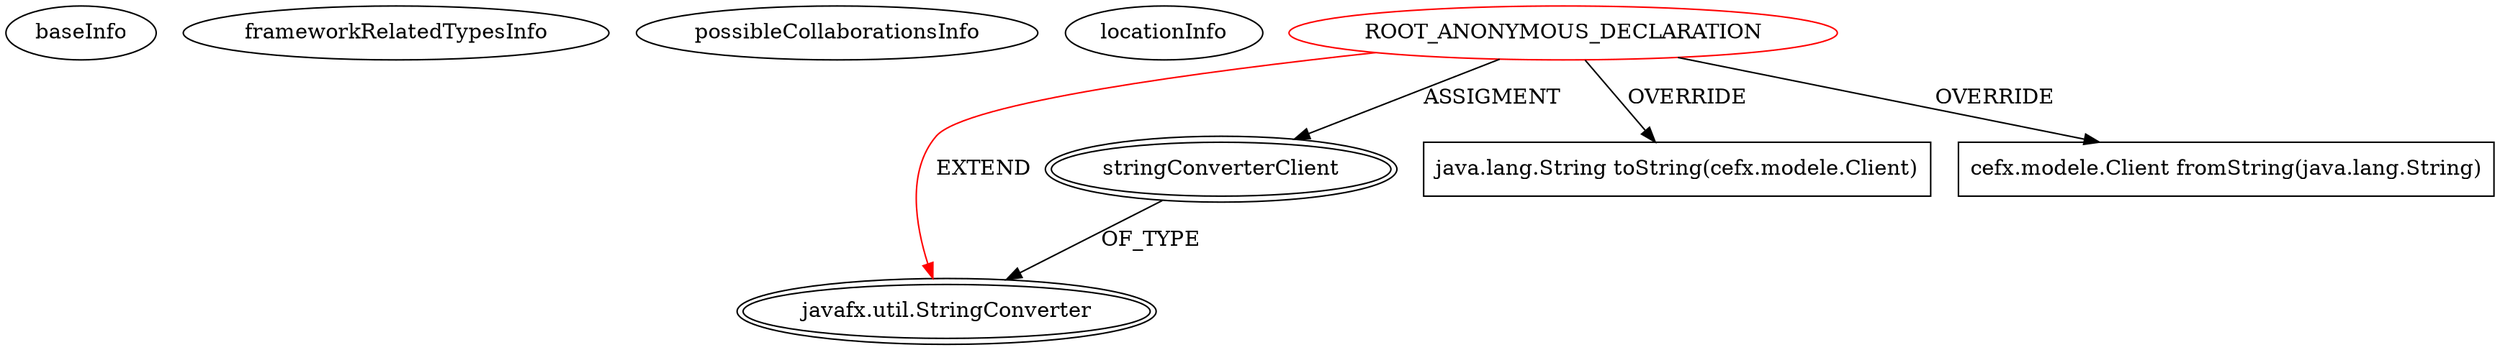 digraph {
baseInfo[graphId=2046,category="extension_graph",isAnonymous=true,possibleRelation=false]
frameworkRelatedTypesInfo[0="javafx.util.StringConverter"]
possibleCollaborationsInfo[]
locationInfo[projectName="bianconejo-CEFX",filePath="/bianconejo-CEFX/CEFX-master/src/cefx/CEHistoriqueController.java",contextSignature="CEHistoriqueController",graphId="2046"]
0[label="ROOT_ANONYMOUS_DECLARATION",vertexType="ROOT_ANONYMOUS_DECLARATION",isFrameworkType=false,color=red]
1[label="javafx.util.StringConverter",vertexType="FRAMEWORK_CLASS_TYPE",isFrameworkType=true,peripheries=2]
2[label="stringConverterClient",vertexType="OUTSIDE_VARIABLE_EXPRESION",isFrameworkType=true,peripheries=2]
4[label="java.lang.String toString(cefx.modele.Client)",vertexType="OVERRIDING_METHOD_DECLARATION",isFrameworkType=false,shape=box]
5[label="cefx.modele.Client fromString(java.lang.String)",vertexType="OVERRIDING_METHOD_DECLARATION",isFrameworkType=false,shape=box]
0->1[label="EXTEND",color=red]
0->2[label="ASSIGMENT"]
2->1[label="OF_TYPE"]
0->4[label="OVERRIDE"]
0->5[label="OVERRIDE"]
}

